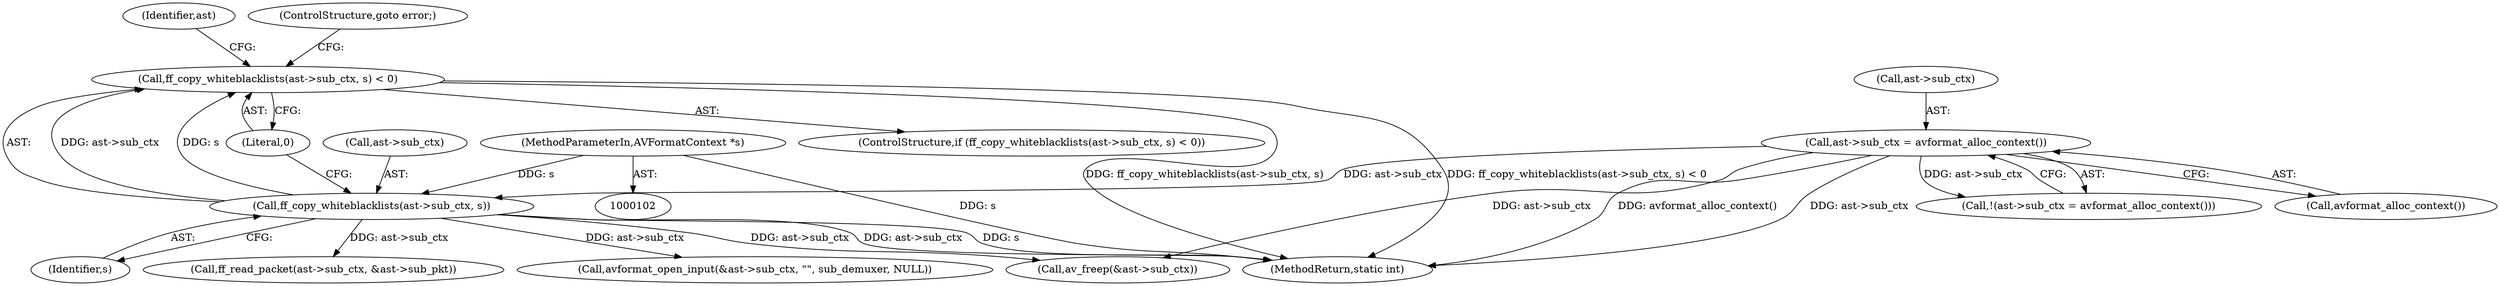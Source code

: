 digraph "0_FFmpeg_a5d849b149ca67ced2d271dc84db0bc95a548abb@API" {
"1000287" [label="(Call,ff_copy_whiteblacklists(ast->sub_ctx, s) < 0)"];
"1000288" [label="(Call,ff_copy_whiteblacklists(ast->sub_ctx, s))"];
"1000273" [label="(Call,ast->sub_ctx = avformat_alloc_context())"];
"1000103" [label="(MethodParameterIn,AVFormatContext *s)"];
"1000372" [label="(Call,av_freep(&ast->sub_ctx))"];
"1000272" [label="(Call,!(ast->sub_ctx = avformat_alloc_context()))"];
"1000292" [label="(Identifier,s)"];
"1000300" [label="(Identifier,ast)"];
"1000288" [label="(Call,ff_copy_whiteblacklists(ast->sub_ctx, s))"];
"1000274" [label="(Call,ast->sub_ctx)"];
"1000382" [label="(MethodReturn,static int)"];
"1000277" [label="(Call,avformat_alloc_context())"];
"1000287" [label="(Call,ff_copy_whiteblacklists(ast->sub_ctx, s) < 0)"];
"1000293" [label="(Literal,0)"];
"1000286" [label="(ControlStructure,if (ff_copy_whiteblacklists(ast->sub_ctx, s) < 0))"];
"1000315" [label="(Call,ff_read_packet(ast->sub_ctx, &ast->sub_pkt))"];
"1000103" [label="(MethodParameterIn,AVFormatContext *s)"];
"1000273" [label="(Call,ast->sub_ctx = avformat_alloc_context())"];
"1000294" [label="(ControlStructure,goto error;)"];
"1000289" [label="(Call,ast->sub_ctx)"];
"1000297" [label="(Call,avformat_open_input(&ast->sub_ctx, \"\", sub_demuxer, NULL))"];
"1000287" -> "1000286"  [label="AST: "];
"1000287" -> "1000293"  [label="CFG: "];
"1000288" -> "1000287"  [label="AST: "];
"1000293" -> "1000287"  [label="AST: "];
"1000294" -> "1000287"  [label="CFG: "];
"1000300" -> "1000287"  [label="CFG: "];
"1000287" -> "1000382"  [label="DDG: ff_copy_whiteblacklists(ast->sub_ctx, s) < 0"];
"1000287" -> "1000382"  [label="DDG: ff_copy_whiteblacklists(ast->sub_ctx, s)"];
"1000288" -> "1000287"  [label="DDG: ast->sub_ctx"];
"1000288" -> "1000287"  [label="DDG: s"];
"1000288" -> "1000292"  [label="CFG: "];
"1000289" -> "1000288"  [label="AST: "];
"1000292" -> "1000288"  [label="AST: "];
"1000293" -> "1000288"  [label="CFG: "];
"1000288" -> "1000382"  [label="DDG: s"];
"1000288" -> "1000382"  [label="DDG: ast->sub_ctx"];
"1000273" -> "1000288"  [label="DDG: ast->sub_ctx"];
"1000103" -> "1000288"  [label="DDG: s"];
"1000288" -> "1000297"  [label="DDG: ast->sub_ctx"];
"1000288" -> "1000315"  [label="DDG: ast->sub_ctx"];
"1000288" -> "1000372"  [label="DDG: ast->sub_ctx"];
"1000273" -> "1000272"  [label="AST: "];
"1000273" -> "1000277"  [label="CFG: "];
"1000274" -> "1000273"  [label="AST: "];
"1000277" -> "1000273"  [label="AST: "];
"1000272" -> "1000273"  [label="CFG: "];
"1000273" -> "1000382"  [label="DDG: ast->sub_ctx"];
"1000273" -> "1000382"  [label="DDG: avformat_alloc_context()"];
"1000273" -> "1000272"  [label="DDG: ast->sub_ctx"];
"1000273" -> "1000372"  [label="DDG: ast->sub_ctx"];
"1000103" -> "1000102"  [label="AST: "];
"1000103" -> "1000382"  [label="DDG: s"];
}
